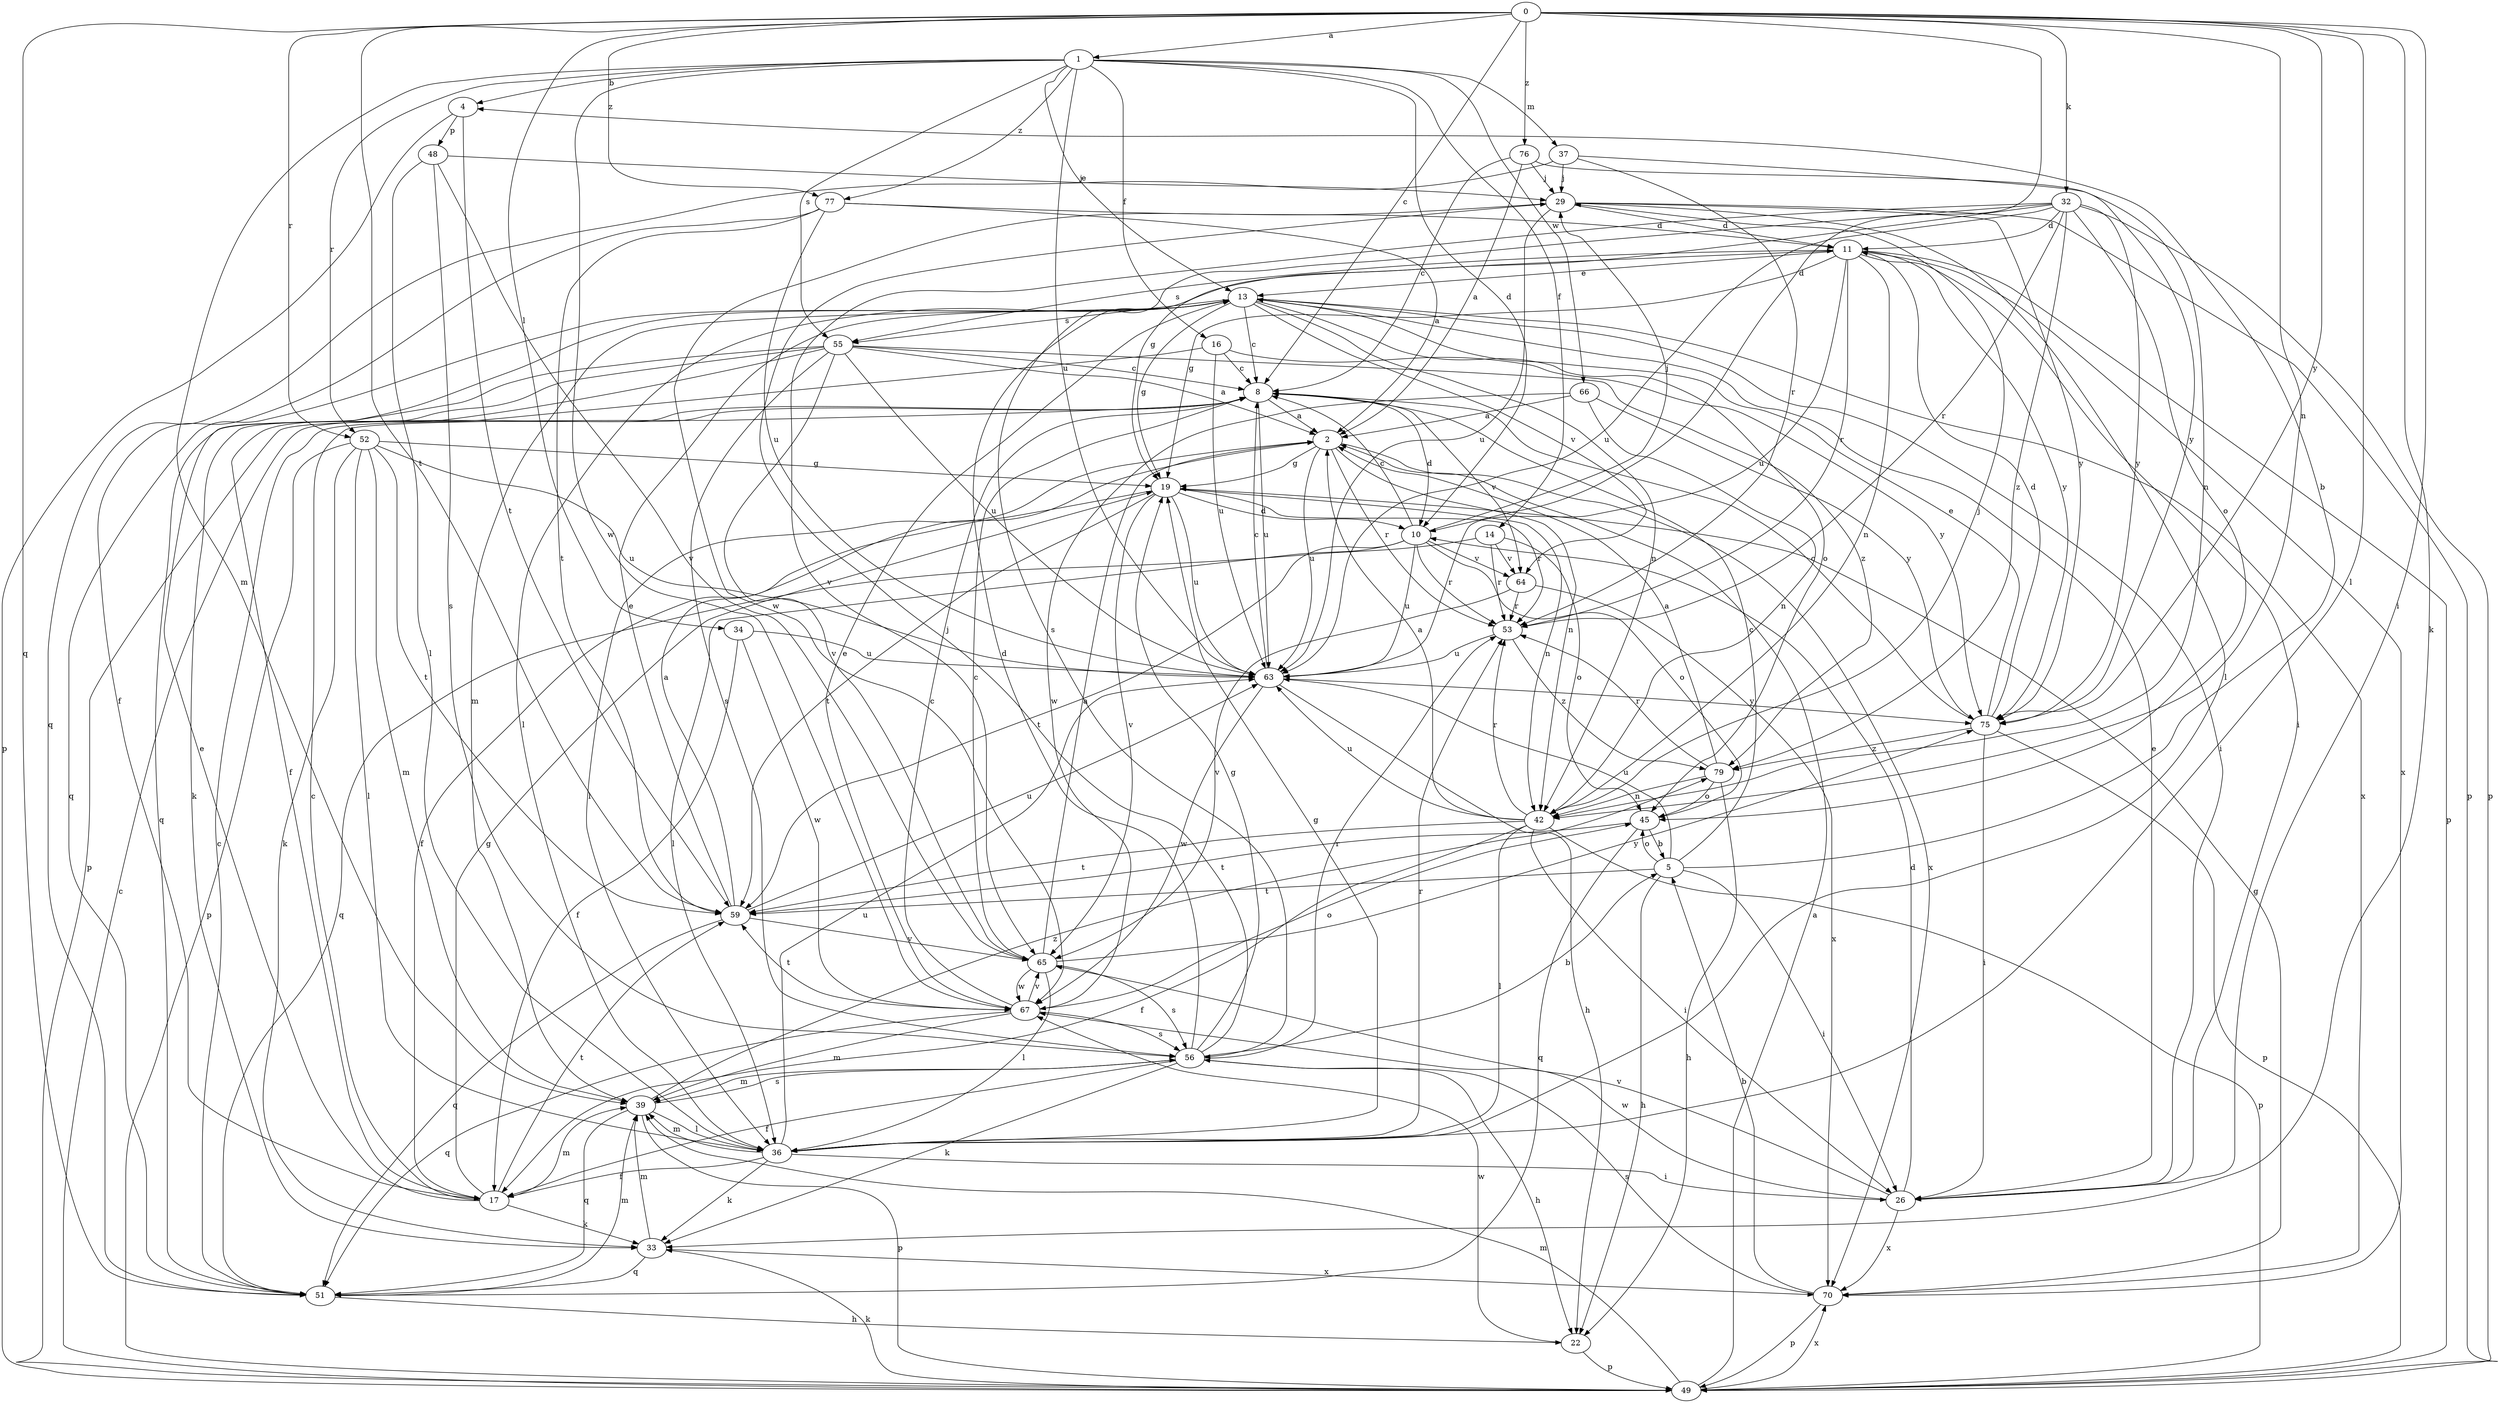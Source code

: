 strict digraph  {
0;
1;
2;
4;
5;
8;
10;
11;
13;
14;
16;
17;
19;
22;
26;
29;
32;
33;
34;
36;
37;
39;
42;
45;
48;
49;
51;
52;
53;
55;
56;
59;
63;
64;
65;
66;
67;
70;
75;
76;
77;
79;
0 -> 1  [label=a];
0 -> 8  [label=c];
0 -> 10  [label=d];
0 -> 26  [label=i];
0 -> 32  [label=k];
0 -> 33  [label=k];
0 -> 34  [label=l];
0 -> 36  [label=l];
0 -> 42  [label=n];
0 -> 51  [label=q];
0 -> 52  [label=r];
0 -> 59  [label=t];
0 -> 75  [label=y];
0 -> 76  [label=z];
0 -> 77  [label=z];
1 -> 4  [label=b];
1 -> 10  [label=d];
1 -> 13  [label=e];
1 -> 14  [label=f];
1 -> 16  [label=f];
1 -> 37  [label=m];
1 -> 39  [label=m];
1 -> 52  [label=r];
1 -> 55  [label=s];
1 -> 63  [label=u];
1 -> 66  [label=w];
1 -> 67  [label=w];
1 -> 77  [label=z];
2 -> 19  [label=g];
2 -> 36  [label=l];
2 -> 42  [label=n];
2 -> 53  [label=r];
2 -> 63  [label=u];
2 -> 70  [label=x];
4 -> 48  [label=p];
4 -> 49  [label=p];
4 -> 59  [label=t];
5 -> 4  [label=b];
5 -> 8  [label=c];
5 -> 22  [label=h];
5 -> 26  [label=i];
5 -> 45  [label=o];
5 -> 59  [label=t];
5 -> 63  [label=u];
8 -> 2  [label=a];
8 -> 10  [label=d];
8 -> 63  [label=u];
8 -> 64  [label=v];
10 -> 8  [label=c];
10 -> 29  [label=j];
10 -> 36  [label=l];
10 -> 45  [label=o];
10 -> 53  [label=r];
10 -> 59  [label=t];
10 -> 63  [label=u];
10 -> 64  [label=v];
11 -> 13  [label=e];
11 -> 19  [label=g];
11 -> 26  [label=i];
11 -> 42  [label=n];
11 -> 49  [label=p];
11 -> 53  [label=r];
11 -> 55  [label=s];
11 -> 63  [label=u];
11 -> 70  [label=x];
11 -> 75  [label=y];
13 -> 8  [label=c];
13 -> 19  [label=g];
13 -> 26  [label=i];
13 -> 36  [label=l];
13 -> 39  [label=m];
13 -> 42  [label=n];
13 -> 45  [label=o];
13 -> 51  [label=q];
13 -> 55  [label=s];
13 -> 64  [label=v];
13 -> 70  [label=x];
14 -> 45  [label=o];
14 -> 51  [label=q];
14 -> 53  [label=r];
14 -> 64  [label=v];
16 -> 8  [label=c];
16 -> 49  [label=p];
16 -> 63  [label=u];
16 -> 75  [label=y];
17 -> 8  [label=c];
17 -> 13  [label=e];
17 -> 19  [label=g];
17 -> 33  [label=k];
17 -> 39  [label=m];
17 -> 59  [label=t];
19 -> 10  [label=d];
19 -> 17  [label=f];
19 -> 42  [label=n];
19 -> 53  [label=r];
19 -> 59  [label=t];
19 -> 63  [label=u];
19 -> 65  [label=v];
22 -> 49  [label=p];
22 -> 67  [label=w];
26 -> 10  [label=d];
26 -> 13  [label=e];
26 -> 65  [label=v];
26 -> 67  [label=w];
26 -> 70  [label=x];
29 -> 11  [label=d];
29 -> 36  [label=l];
29 -> 49  [label=p];
29 -> 63  [label=u];
29 -> 67  [label=w];
29 -> 75  [label=y];
32 -> 11  [label=d];
32 -> 19  [label=g];
32 -> 45  [label=o];
32 -> 49  [label=p];
32 -> 53  [label=r];
32 -> 56  [label=s];
32 -> 63  [label=u];
32 -> 65  [label=v];
32 -> 75  [label=y];
32 -> 79  [label=z];
33 -> 39  [label=m];
33 -> 51  [label=q];
33 -> 70  [label=x];
34 -> 17  [label=f];
34 -> 63  [label=u];
34 -> 67  [label=w];
36 -> 17  [label=f];
36 -> 19  [label=g];
36 -> 26  [label=i];
36 -> 33  [label=k];
36 -> 39  [label=m];
36 -> 53  [label=r];
36 -> 63  [label=u];
37 -> 29  [label=j];
37 -> 42  [label=n];
37 -> 51  [label=q];
37 -> 53  [label=r];
39 -> 36  [label=l];
39 -> 49  [label=p];
39 -> 51  [label=q];
39 -> 56  [label=s];
39 -> 79  [label=z];
42 -> 2  [label=a];
42 -> 17  [label=f];
42 -> 26  [label=i];
42 -> 29  [label=j];
42 -> 36  [label=l];
42 -> 49  [label=p];
42 -> 53  [label=r];
42 -> 59  [label=t];
42 -> 63  [label=u];
45 -> 5  [label=b];
45 -> 51  [label=q];
45 -> 59  [label=t];
48 -> 29  [label=j];
48 -> 36  [label=l];
48 -> 56  [label=s];
48 -> 65  [label=v];
49 -> 2  [label=a];
49 -> 8  [label=c];
49 -> 33  [label=k];
49 -> 39  [label=m];
49 -> 70  [label=x];
51 -> 8  [label=c];
51 -> 22  [label=h];
51 -> 39  [label=m];
52 -> 19  [label=g];
52 -> 33  [label=k];
52 -> 36  [label=l];
52 -> 39  [label=m];
52 -> 49  [label=p];
52 -> 59  [label=t];
52 -> 63  [label=u];
53 -> 63  [label=u];
53 -> 79  [label=z];
55 -> 2  [label=a];
55 -> 8  [label=c];
55 -> 17  [label=f];
55 -> 33  [label=k];
55 -> 51  [label=q];
55 -> 56  [label=s];
55 -> 63  [label=u];
55 -> 65  [label=v];
55 -> 79  [label=z];
56 -> 5  [label=b];
56 -> 11  [label=d];
56 -> 17  [label=f];
56 -> 19  [label=g];
56 -> 22  [label=h];
56 -> 29  [label=j];
56 -> 33  [label=k];
56 -> 39  [label=m];
56 -> 53  [label=r];
59 -> 2  [label=a];
59 -> 13  [label=e];
59 -> 51  [label=q];
59 -> 63  [label=u];
59 -> 65  [label=v];
63 -> 8  [label=c];
63 -> 22  [label=h];
63 -> 67  [label=w];
63 -> 75  [label=y];
64 -> 53  [label=r];
64 -> 65  [label=v];
64 -> 70  [label=x];
65 -> 2  [label=a];
65 -> 8  [label=c];
65 -> 36  [label=l];
65 -> 56  [label=s];
65 -> 67  [label=w];
65 -> 75  [label=y];
66 -> 2  [label=a];
66 -> 42  [label=n];
66 -> 67  [label=w];
66 -> 75  [label=y];
67 -> 8  [label=c];
67 -> 13  [label=e];
67 -> 39  [label=m];
67 -> 45  [label=o];
67 -> 51  [label=q];
67 -> 56  [label=s];
67 -> 59  [label=t];
67 -> 65  [label=v];
70 -> 5  [label=b];
70 -> 19  [label=g];
70 -> 49  [label=p];
70 -> 56  [label=s];
75 -> 8  [label=c];
75 -> 11  [label=d];
75 -> 13  [label=e];
75 -> 26  [label=i];
75 -> 49  [label=p];
75 -> 79  [label=z];
76 -> 2  [label=a];
76 -> 8  [label=c];
76 -> 29  [label=j];
76 -> 75  [label=y];
77 -> 2  [label=a];
77 -> 11  [label=d];
77 -> 17  [label=f];
77 -> 59  [label=t];
77 -> 63  [label=u];
79 -> 2  [label=a];
79 -> 22  [label=h];
79 -> 42  [label=n];
79 -> 45  [label=o];
79 -> 53  [label=r];
}
